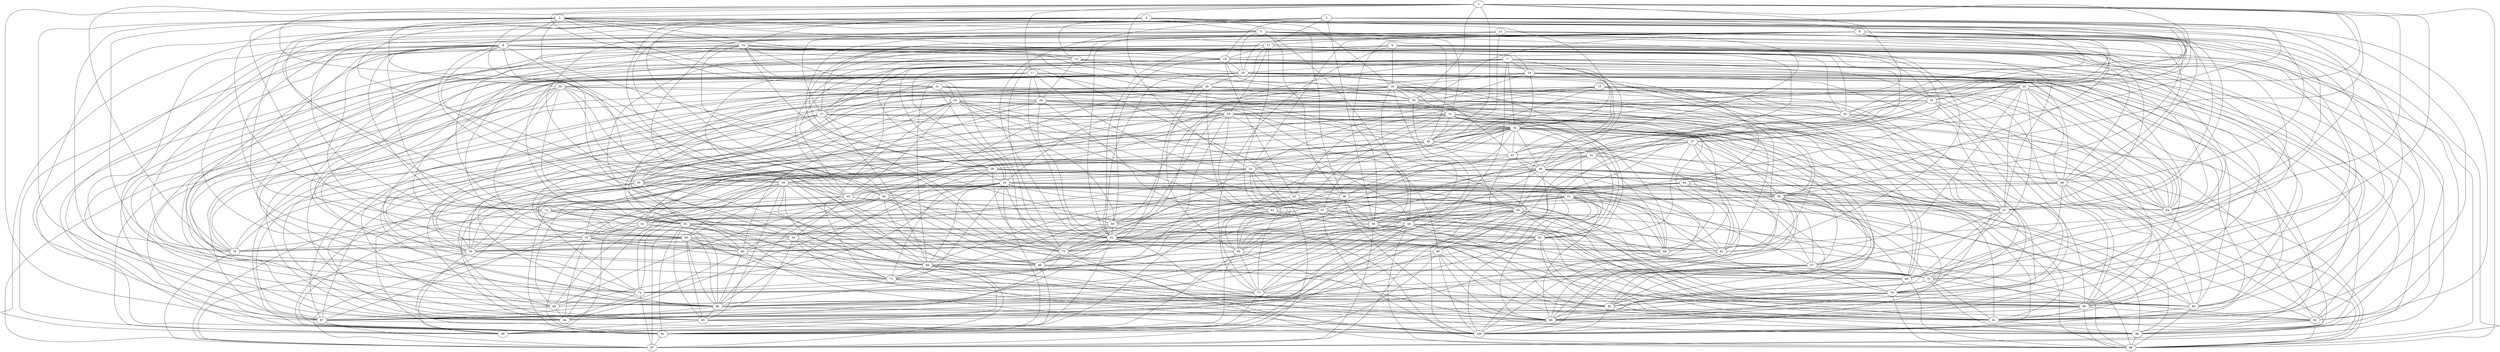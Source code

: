 graph grafoGilbert{
1--2
1--11
1--21
1--25
1--30
1--32
1--33
1--40
1--43
1--44
1--45
1--68
1--73
1--87
1--89
1--98
2--5
2--8
2--10
2--12
2--18
2--21
2--23
2--39
2--49
2--53
2--56
2--57
2--64
2--73
2--78
2--84
2--86
3--6
3--17
3--18
3--27
3--37
3--42
3--43
3--54
3--55
3--59
3--61
3--87
3--91
3--93
3--99
4--5
4--10
4--12
4--16
4--20
4--32
4--36
4--39
4--42
4--49
4--72
4--80
4--85
4--88
5--8
5--19
5--31
5--36
5--40
5--45
5--48
5--57
5--71
5--72
5--79
5--81
5--86
5--96
6--8
6--19
6--23
6--30
6--33
6--34
6--35
6--41
6--50
6--51
6--57
6--59
6--61
6--64
6--72
6--85
6--93
6--98
7--14
7--19
7--23
7--25
7--27
7--32
7--34
7--43
7--45
7--61
7--78
7--86
7--96
8--12
8--14
8--35
8--40
8--42
8--52
8--53
8--59
8--60
8--66
8--71
8--72
8--74
8--76
8--78
8--86
8--87
8--92
8--96
9--16
9--18
9--37
9--54
9--55
9--68
9--77
9--79
9--86
9--93
9--94
9--97
9--98
10--18
10--24
10--25
10--26
10--38
10--42
10--55
10--60
10--61
10--71
10--76
10--78
10--87
10--99
11--16
11--20
11--28
11--33
11--43
11--61
11--73
11--75
11--85
11--86
11--91
12--19
12--28
12--30
12--38
12--44
12--46
12--64
12--75
12--85
12--94
12--95
13--17
13--27
13--40
13--49
13--50
13--58
13--66
13--69
13--70
13--71
13--93
14--16
14--29
14--32
14--46
14--56
14--57
14--64
14--74
14--78
14--79
14--83
14--91
14--94
15--22
15--30
15--33
15--35
15--40
15--42
15--57
15--64
15--70
15--81
15--87
15--90
16--27
16--30
16--34
16--42
16--48
16--50
16--56
16--59
16--63
16--64
16--70
16--78
16--81
16--94
16--95
17--18
17--26
17--29
17--49
17--57
17--61
17--65
17--66
17--73
17--79
17--83
17--91
17--92
18--19
18--22
18--27
18--30
18--34
18--49
18--56
18--64
18--69
18--83
18--85
18--92
19--26
19--35
19--39
19--43
19--61
19--63
19--66
19--68
19--74
19--81
19--83
19--88
19--95
19--96
19--100
20--28
20--39
20--54
20--55
20--60
20--69
20--88
20--92
20--97
20--99
21--24
21--31
21--55
21--68
21--71
21--76
21--83
21--84
21--89
22--47
22--55
22--56
22--59
22--68
23--25
23--29
23--33
23--49
23--57
23--64
23--65
23--67
23--76
23--81
23--91
24--29
24--35
24--45
24--47
24--49
24--55
24--56
24--57
24--58
24--62
24--73
24--76
24--80
25--29
25--36
25--41
25--70
25--85
25--90
25--99
26--30
26--35
26--54
26--62
26--65
26--85
26--87
26--89
27--32
27--38
27--46
27--50
27--66
27--67
27--76
27--78
27--87
27--94
28--29
28--52
28--57
28--59
28--60
28--61
28--69
28--90
28--94
29--32
29--38
29--48
29--52
29--62
29--64
29--72
29--88
29--94
29--98
30--31
30--35
30--42
30--48
30--53
30--57
30--74
30--75
30--85
30--87
30--90
30--96
31--32
31--35
31--40
31--62
31--63
31--64
31--74
31--77
31--81
31--82
31--84
31--98
32--33
32--36
32--37
32--40
32--43
32--46
32--53
32--63
32--64
32--68
32--69
32--71
32--75
32--78
32--82
32--91
32--94
32--100
33--34
33--35
33--36
33--52
33--65
33--71
33--77
33--81
33--92
33--97
34--45
34--47
34--48
34--54
34--57
34--61
34--66
34--70
34--72
34--73
34--84
34--90
34--94
34--96
34--99
35--55
35--63
35--69
35--85
35--86
35--88
36--52
36--58
36--65
36--68
36--71
36--80
36--83
36--90
37--43
37--63
37--67
37--68
37--73
37--77
37--100
38--39
38--50
38--52
38--67
38--71
38--73
38--76
38--82
38--86
38--89
38--91
39--45
39--50
39--51
39--64
39--66
39--69
39--76
39--87
39--88
39--94
39--95
39--100
40--45
40--47
40--58
40--83
40--84
40--90
40--99
41--46
41--62
41--66
41--86
41--89
41--92
41--98
41--100
42--45
42--57
42--58
42--64
42--76
42--93
43--46
43--47
43--51
43--75
43--95
44--47
44--50
44--65
44--67
44--73
44--89
45--47
45--53
45--75
45--82
45--84
45--91
45--92
46--49
46--50
46--56
46--57
46--59
46--60
46--61
46--65
46--72
46--79
46--81
46--97
46--100
47--52
47--56
47--74
47--79
47--80
47--89
47--98
47--100
48--61
48--74
48--75
48--77
48--79
48--82
48--85
48--86
48--89
48--91
48--92
48--94
48--98
49--50
49--68
49--74
49--76
49--90
49--91
49--97
49--98
50--52
50--57
50--59
50--67
50--83
50--88
50--93
50--94
50--96
51--61
51--62
51--63
51--64
51--67
51--74
51--76
51--81
51--89
51--100
52--53
52--75
52--84
52--91
53--60
53--66
53--78
53--80
53--82
53--87
53--100
54--72
54--74
54--80
54--86
54--88
54--90
54--98
54--100
55--63
55--66
55--80
55--85
55--86
55--89
55--92
55--95
55--97
56--61
56--69
56--71
56--88
56--93
57--59
57--67
57--70
57--79
57--82
58--59
58--71
58--77
58--78
58--81
58--83
58--85
58--88
58--91
58--92
58--97
58--98
58--100
59--61
59--63
59--74
59--79
59--85
59--97
60--90
60--91
60--92
60--94
60--100
61--65
61--66
61--71
61--76
61--77
61--81
61--87
61--89
61--99
62--63
62--65
62--86
62--91
62--92
63--77
63--80
63--81
63--87
63--90
63--91
63--96
64--83
65--66
65--67
65--77
65--92
65--96
65--99
66--68
66--73
66--82
66--97
66--99
67--70
67--77
67--79
67--82
67--84
67--90
68--70
68--87
68--98
69--71
69--76
69--78
69--80
69--83
69--86
69--91
69--95
70--82
70--83
70--84
70--86
70--90
70--92
70--98
71--88
71--94
71--98
72--78
72--80
72--82
72--86
72--92
73--74
73--77
73--90
74--94
74--97
75--79
75--80
75--88
75--92
75--94
75--97
76--79
76--97
76--99
77--85
77--86
77--92
78--97
79--82
79--91
79--93
79--96
80--86
80--87
80--100
81--90
81--95
82--95
82--96
82--100
83--98
83--100
84--87
84--94
85--90
85--91
85--93
85--94
85--98
86--90
86--94
86--95
87--97
87--99
87--100
88--92
88--96
89--100
90--92
90--96
90--100
91--96
92--97
93--96
93--98
93--100
95--99
95--100
96--98
}
